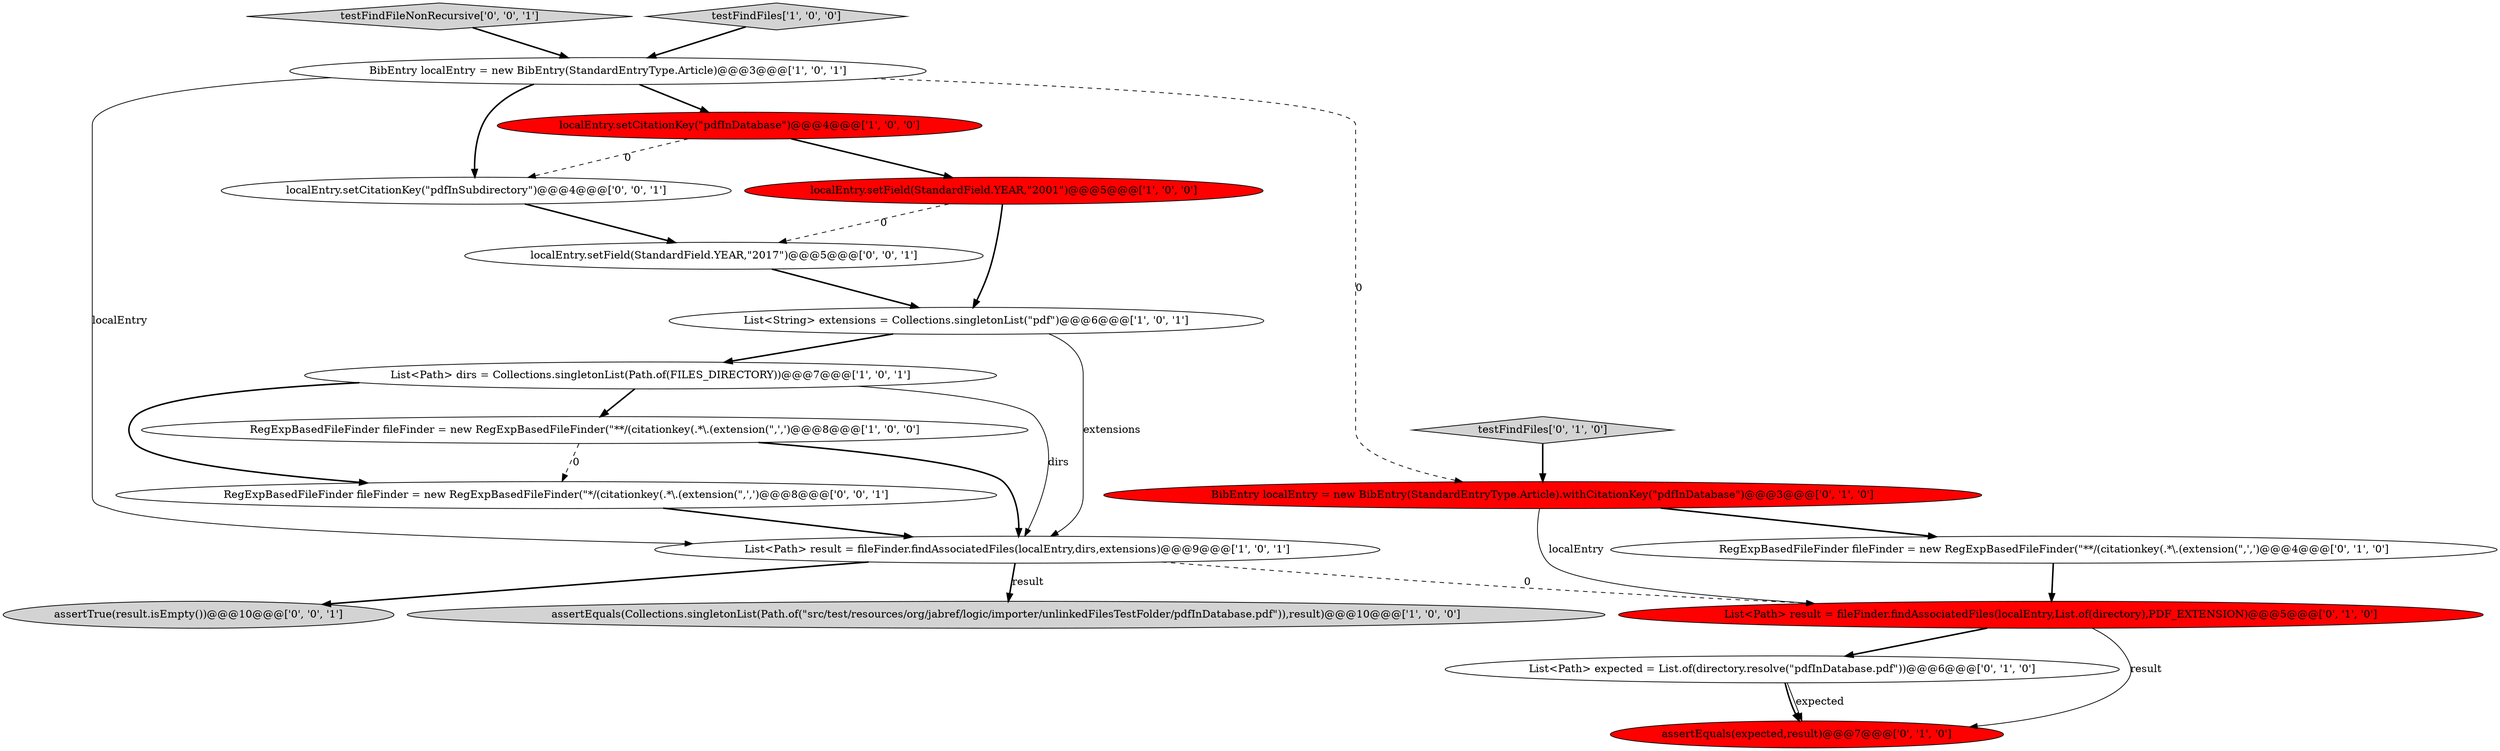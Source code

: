 digraph {
16 [style = filled, label = "localEntry.setField(StandardField.YEAR,\"2017\")@@@5@@@['0', '0', '1']", fillcolor = white, shape = ellipse image = "AAA0AAABBB3BBB"];
17 [style = filled, label = "testFindFileNonRecursive['0', '0', '1']", fillcolor = lightgray, shape = diamond image = "AAA0AAABBB3BBB"];
0 [style = filled, label = "List<String> extensions = Collections.singletonList(\"pdf\")@@@6@@@['1', '0', '1']", fillcolor = white, shape = ellipse image = "AAA0AAABBB1BBB"];
1 [style = filled, label = "RegExpBasedFileFinder fileFinder = new RegExpBasedFileFinder(\"**/(citationkey(.*\\.(extension(\",',')@@@8@@@['1', '0', '0']", fillcolor = white, shape = ellipse image = "AAA0AAABBB1BBB"];
4 [style = filled, label = "BibEntry localEntry = new BibEntry(StandardEntryType.Article)@@@3@@@['1', '0', '1']", fillcolor = white, shape = ellipse image = "AAA0AAABBB1BBB"];
3 [style = filled, label = "localEntry.setCitationKey(\"pdfInDatabase\")@@@4@@@['1', '0', '0']", fillcolor = red, shape = ellipse image = "AAA1AAABBB1BBB"];
11 [style = filled, label = "List<Path> expected = List.of(directory.resolve(\"pdfInDatabase.pdf\"))@@@6@@@['0', '1', '0']", fillcolor = white, shape = ellipse image = "AAA0AAABBB2BBB"];
5 [style = filled, label = "testFindFiles['1', '0', '0']", fillcolor = lightgray, shape = diamond image = "AAA0AAABBB1BBB"];
19 [style = filled, label = "RegExpBasedFileFinder fileFinder = new RegExpBasedFileFinder(\"*/(citationkey(.*\\.(extension(\",',')@@@8@@@['0', '0', '1']", fillcolor = white, shape = ellipse image = "AAA0AAABBB3BBB"];
9 [style = filled, label = "RegExpBasedFileFinder fileFinder = new RegExpBasedFileFinder(\"**/(citationkey(.*\\.(extension(\",',')@@@4@@@['0', '1', '0']", fillcolor = white, shape = ellipse image = "AAA0AAABBB2BBB"];
2 [style = filled, label = "assertEquals(Collections.singletonList(Path.of(\"src/test/resources/org/jabref/logic/importer/unlinkedFilesTestFolder/pdfInDatabase.pdf\")),result)@@@10@@@['1', '0', '0']", fillcolor = lightgray, shape = ellipse image = "AAA0AAABBB1BBB"];
13 [style = filled, label = "assertEquals(expected,result)@@@7@@@['0', '1', '0']", fillcolor = red, shape = ellipse image = "AAA1AAABBB2BBB"];
6 [style = filled, label = "List<Path> result = fileFinder.findAssociatedFiles(localEntry,dirs,extensions)@@@9@@@['1', '0', '1']", fillcolor = white, shape = ellipse image = "AAA0AAABBB1BBB"];
10 [style = filled, label = "testFindFiles['0', '1', '0']", fillcolor = lightgray, shape = diamond image = "AAA0AAABBB2BBB"];
8 [style = filled, label = "List<Path> dirs = Collections.singletonList(Path.of(FILES_DIRECTORY))@@@7@@@['1', '0', '1']", fillcolor = white, shape = ellipse image = "AAA0AAABBB1BBB"];
18 [style = filled, label = "localEntry.setCitationKey(\"pdfInSubdirectory\")@@@4@@@['0', '0', '1']", fillcolor = white, shape = ellipse image = "AAA0AAABBB3BBB"];
14 [style = filled, label = "BibEntry localEntry = new BibEntry(StandardEntryType.Article).withCitationKey(\"pdfInDatabase\")@@@3@@@['0', '1', '0']", fillcolor = red, shape = ellipse image = "AAA1AAABBB2BBB"];
7 [style = filled, label = "localEntry.setField(StandardField.YEAR,\"2001\")@@@5@@@['1', '0', '0']", fillcolor = red, shape = ellipse image = "AAA1AAABBB1BBB"];
15 [style = filled, label = "assertTrue(result.isEmpty())@@@10@@@['0', '0', '1']", fillcolor = lightgray, shape = ellipse image = "AAA0AAABBB3BBB"];
12 [style = filled, label = "List<Path> result = fileFinder.findAssociatedFiles(localEntry,List.of(directory),PDF_EXTENSION)@@@5@@@['0', '1', '0']", fillcolor = red, shape = ellipse image = "AAA1AAABBB2BBB"];
4->3 [style = bold, label=""];
16->0 [style = bold, label=""];
10->14 [style = bold, label=""];
8->6 [style = solid, label="dirs"];
8->19 [style = bold, label=""];
4->6 [style = solid, label="localEntry"];
7->16 [style = dashed, label="0"];
3->18 [style = dashed, label="0"];
1->19 [style = dashed, label="0"];
12->11 [style = bold, label=""];
7->0 [style = bold, label=""];
4->18 [style = bold, label=""];
14->12 [style = solid, label="localEntry"];
19->6 [style = bold, label=""];
6->15 [style = bold, label=""];
11->13 [style = solid, label="expected"];
6->2 [style = bold, label=""];
6->12 [style = dashed, label="0"];
8->1 [style = bold, label=""];
1->6 [style = bold, label=""];
12->13 [style = solid, label="result"];
3->7 [style = bold, label=""];
11->13 [style = bold, label=""];
5->4 [style = bold, label=""];
0->8 [style = bold, label=""];
14->9 [style = bold, label=""];
4->14 [style = dashed, label="0"];
9->12 [style = bold, label=""];
17->4 [style = bold, label=""];
6->2 [style = solid, label="result"];
0->6 [style = solid, label="extensions"];
18->16 [style = bold, label=""];
}
